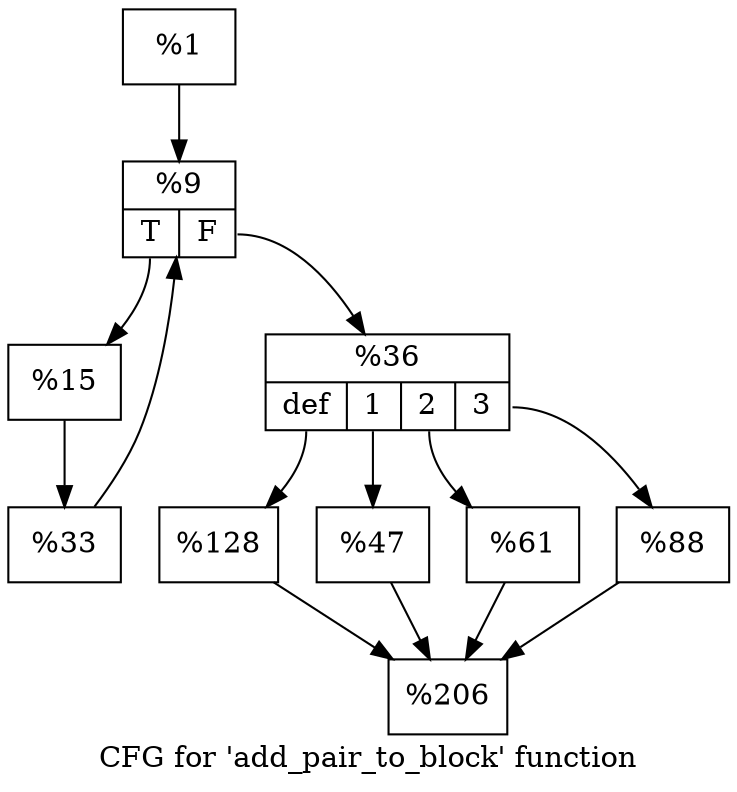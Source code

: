 digraph "CFG for 'add_pair_to_block' function" {
	label="CFG for 'add_pair_to_block' function";

	Node0x1a57cc0 [shape=record,label="{%1}"];
	Node0x1a57cc0 -> Node0x1a57dd0;
	Node0x1a57dd0 [shape=record,label="{%9|{<s0>T|<s1>F}}"];
	Node0x1a57dd0:s0 -> Node0x1a583f0;
	Node0x1a57dd0:s1 -> Node0x1a58440;
	Node0x1a583f0 [shape=record,label="{%15}"];
	Node0x1a583f0 -> Node0x1a5a640;
	Node0x1a5a640 [shape=record,label="{%33}"];
	Node0x1a5a640 -> Node0x1a57dd0;
	Node0x1a58440 [shape=record,label="{%36|{<s0>def|<s1>1|<s2>2|<s3>3}}"];
	Node0x1a58440:s0 -> Node0x1a5ade0;
	Node0x1a58440:s1 -> Node0x1a5ae30;
	Node0x1a58440:s2 -> Node0x1a5ae80;
	Node0x1a58440:s3 -> Node0x1a5aed0;
	Node0x1a5ae30 [shape=record,label="{%47}"];
	Node0x1a5ae30 -> Node0x1a5b710;
	Node0x1a5ae80 [shape=record,label="{%61}"];
	Node0x1a5ae80 -> Node0x1a5b710;
	Node0x1a5aed0 [shape=record,label="{%88}"];
	Node0x1a5aed0 -> Node0x1a5b710;
	Node0x1a5ade0 [shape=record,label="{%128}"];
	Node0x1a5ade0 -> Node0x1a5b710;
	Node0x1a5b710 [shape=record,label="{%206}"];
}
